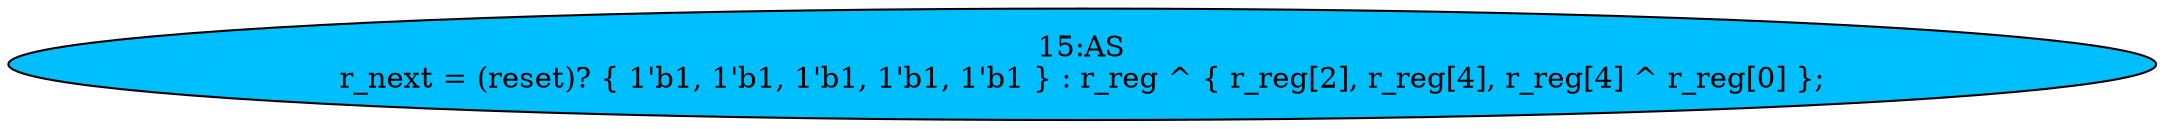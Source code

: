 strict digraph "" {
	node [label="\N"];
	"15:AS"	[ast="<pyverilog.vparser.ast.Assign object at 0x7fc27946f110>",
		def_var="['r_next']",
		fillcolor=deepskyblue,
		label="15:AS
r_next = (reset)? { 1'b1, 1'b1, 1'b1, 1'b1, 1'b1 } : r_reg ^ { r_reg[2], r_reg[4], r_reg[4] ^ r_reg[0] };",
		statements="[]",
		style=filled,
		typ=Assign,
		use_var="['reset', 'r_reg', 'r_reg', 'r_reg', 'r_reg', 'r_reg']"];
}
